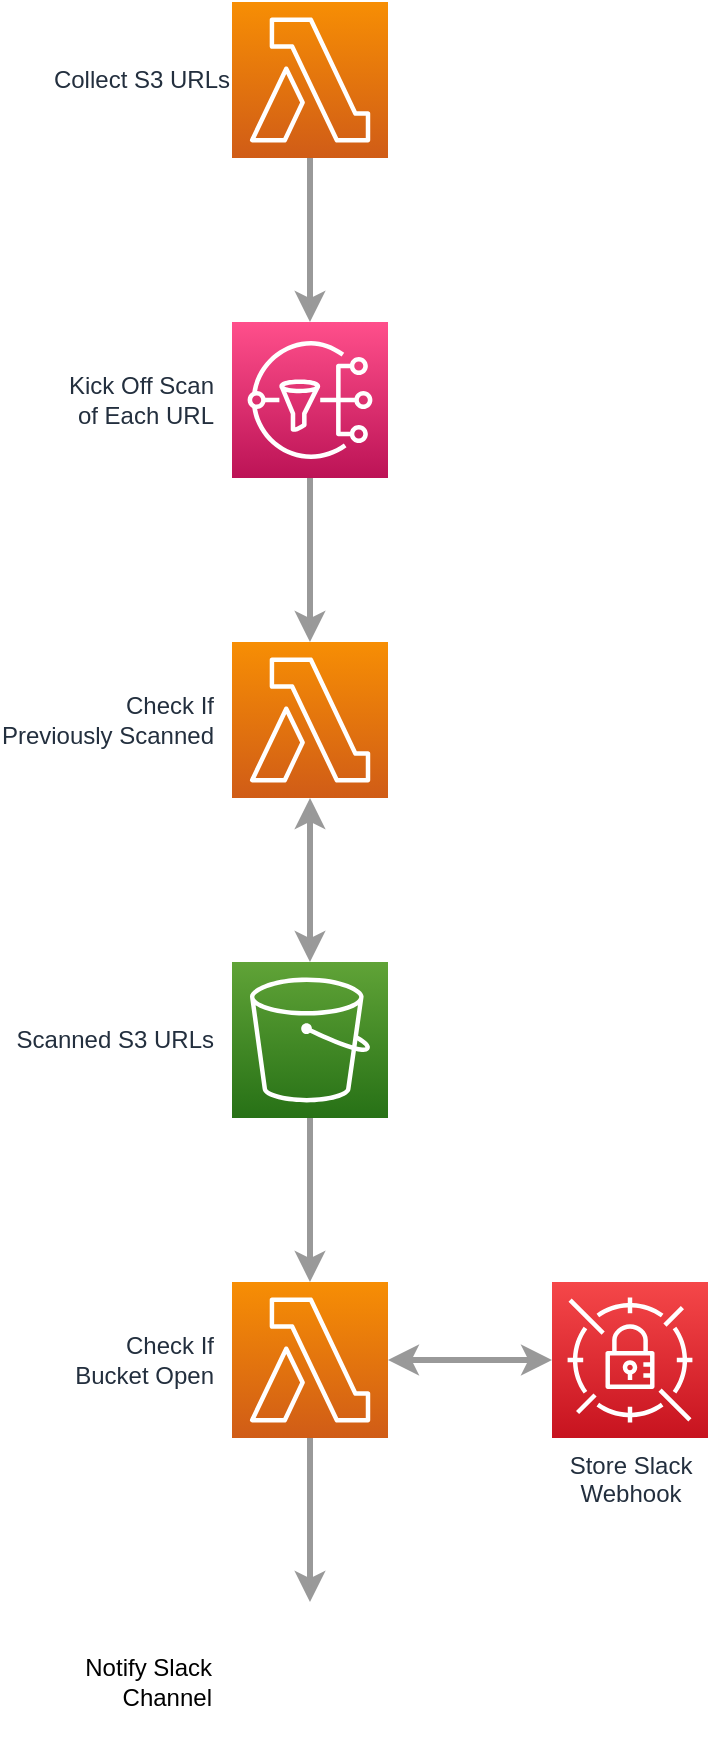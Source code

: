 <mxfile version="15.5.2" type="device"><diagram id="t1wa-UmEXi48U48E4SXc" name="Page-1"><mxGraphModel dx="1426" dy="709" grid="1" gridSize="10" guides="1" tooltips="1" connect="1" arrows="1" fold="1" page="1" pageScale="1" pageWidth="850" pageHeight="1100" math="0" shadow="0"><root><mxCell id="0"/><mxCell id="1" parent="0"/><mxCell id="9i_lKmHwyGKJIHZ6WyC9-20" style="edgeStyle=orthogonalEdgeStyle;rounded=0;orthogonalLoop=1;jettySize=auto;html=1;exitX=0.5;exitY=1;exitDx=0;exitDy=0;exitPerimeter=0;entryX=0.5;entryY=0;entryDx=0;entryDy=0;entryPerimeter=0;startArrow=none;startFill=0;strokeColor=#999999;strokeWidth=3;" edge="1" parent="1" source="9i_lKmHwyGKJIHZ6WyC9-1" target="9i_lKmHwyGKJIHZ6WyC9-2"><mxGeometry relative="1" as="geometry"/></mxCell><mxCell id="9i_lKmHwyGKJIHZ6WyC9-1" value="Collect S3 URLs" style="sketch=0;points=[[0,0,0],[0.25,0,0],[0.5,0,0],[0.75,0,0],[1,0,0],[0,1,0],[0.25,1,0],[0.5,1,0],[0.75,1,0],[1,1,0],[0,0.25,0],[0,0.5,0],[0,0.75,0],[1,0.25,0],[1,0.5,0],[1,0.75,0]];outlineConnect=0;fontColor=#232F3E;gradientColor=#F78E04;gradientDirection=north;fillColor=#D05C17;strokeColor=#ffffff;dashed=0;verticalLabelPosition=middle;verticalAlign=middle;align=right;html=1;fontSize=12;fontStyle=0;aspect=fixed;shape=mxgraph.aws4.resourceIcon;resIcon=mxgraph.aws4.lambda;labelPosition=left;" vertex="1" parent="1"><mxGeometry x="160" y="240" width="78" height="78" as="geometry"/></mxCell><mxCell id="9i_lKmHwyGKJIHZ6WyC9-21" style="edgeStyle=orthogonalEdgeStyle;rounded=0;orthogonalLoop=1;jettySize=auto;html=1;exitX=0.5;exitY=1;exitDx=0;exitDy=0;exitPerimeter=0;entryX=0.5;entryY=0;entryDx=0;entryDy=0;entryPerimeter=0;startArrow=none;startFill=0;strokeColor=#999999;strokeWidth=3;" edge="1" parent="1" source="9i_lKmHwyGKJIHZ6WyC9-2" target="9i_lKmHwyGKJIHZ6WyC9-3"><mxGeometry relative="1" as="geometry"/></mxCell><mxCell id="9i_lKmHwyGKJIHZ6WyC9-2" value="Kick Off Scan&lt;br&gt;of Each URL" style="sketch=0;points=[[0,0,0],[0.25,0,0],[0.5,0,0],[0.75,0,0],[1,0,0],[0,1,0],[0.25,1,0],[0.5,1,0],[0.75,1,0],[1,1,0],[0,0.25,0],[0,0.5,0],[0,0.75,0],[1,0.25,0],[1,0.5,0],[1,0.75,0]];outlineConnect=0;fontColor=#232F3E;gradientColor=#FF4F8B;gradientDirection=north;fillColor=#BC1356;strokeColor=#ffffff;dashed=0;verticalLabelPosition=middle;verticalAlign=middle;align=right;html=1;fontSize=12;fontStyle=0;aspect=fixed;shape=mxgraph.aws4.resourceIcon;resIcon=mxgraph.aws4.sns;labelPosition=left;spacing=10;" vertex="1" parent="1"><mxGeometry x="160" y="400" width="78" height="78" as="geometry"/></mxCell><mxCell id="9i_lKmHwyGKJIHZ6WyC9-19" style="edgeStyle=orthogonalEdgeStyle;rounded=0;orthogonalLoop=1;jettySize=auto;html=1;exitX=0.5;exitY=1;exitDx=0;exitDy=0;exitPerimeter=0;entryX=0.5;entryY=0;entryDx=0;entryDy=0;entryPerimeter=0;startArrow=classic;startFill=1;strokeColor=#999999;strokeWidth=3;" edge="1" parent="1" source="9i_lKmHwyGKJIHZ6WyC9-3" target="9i_lKmHwyGKJIHZ6WyC9-8"><mxGeometry relative="1" as="geometry"/></mxCell><mxCell id="9i_lKmHwyGKJIHZ6WyC9-3" value="Check If&lt;br&gt;Previously Scanned" style="sketch=0;points=[[0,0,0],[0.25,0,0],[0.5,0,0],[0.75,0,0],[1,0,0],[0,1,0],[0.25,1,0],[0.5,1,0],[0.75,1,0],[1,1,0],[0,0.25,0],[0,0.5,0],[0,0.75,0],[1,0.25,0],[1,0.5,0],[1,0.75,0]];outlineConnect=0;fontColor=#232F3E;gradientColor=#F78E04;gradientDirection=north;fillColor=#D05C17;strokeColor=#ffffff;dashed=0;verticalLabelPosition=middle;verticalAlign=middle;align=right;html=1;fontSize=12;fontStyle=0;aspect=fixed;shape=mxgraph.aws4.resourceIcon;resIcon=mxgraph.aws4.lambda;labelPosition=left;spacing=10;" vertex="1" parent="1"><mxGeometry x="160" y="560" width="78" height="78" as="geometry"/></mxCell><mxCell id="9i_lKmHwyGKJIHZ6WyC9-22" style="edgeStyle=orthogonalEdgeStyle;rounded=0;orthogonalLoop=1;jettySize=auto;html=1;exitX=0.5;exitY=1;exitDx=0;exitDy=0;exitPerimeter=0;entryX=0.5;entryY=0;entryDx=0;entryDy=0;entryPerimeter=0;startArrow=none;startFill=0;strokeColor=#999999;strokeWidth=3;" edge="1" parent="1" source="9i_lKmHwyGKJIHZ6WyC9-8" target="9i_lKmHwyGKJIHZ6WyC9-10"><mxGeometry relative="1" as="geometry"/></mxCell><mxCell id="9i_lKmHwyGKJIHZ6WyC9-8" value="Scanned S3 URLs" style="sketch=0;points=[[0,0,0],[0.25,0,0],[0.5,0,0],[0.75,0,0],[1,0,0],[0,1,0],[0.25,1,0],[0.5,1,0],[0.75,1,0],[1,1,0],[0,0.25,0],[0,0.5,0],[0,0.75,0],[1,0.25,0],[1,0.5,0],[1,0.75,0]];outlineConnect=0;fontColor=#232F3E;gradientColor=#60A337;gradientDirection=north;fillColor=#277116;strokeColor=#ffffff;dashed=0;verticalLabelPosition=middle;verticalAlign=middle;align=right;html=1;fontSize=12;fontStyle=0;aspect=fixed;shape=mxgraph.aws4.resourceIcon;resIcon=mxgraph.aws4.s3;labelPosition=left;spacing=10;" vertex="1" parent="1"><mxGeometry x="160" y="720" width="78" height="78" as="geometry"/></mxCell><mxCell id="9i_lKmHwyGKJIHZ6WyC9-18" style="edgeStyle=orthogonalEdgeStyle;rounded=0;orthogonalLoop=1;jettySize=auto;html=1;exitX=1;exitY=0.5;exitDx=0;exitDy=0;exitPerimeter=0;entryX=0;entryY=0.5;entryDx=0;entryDy=0;entryPerimeter=0;startArrow=classic;startFill=1;strokeColor=#999999;strokeWidth=3;" edge="1" parent="1" source="9i_lKmHwyGKJIHZ6WyC9-10" target="9i_lKmHwyGKJIHZ6WyC9-12"><mxGeometry relative="1" as="geometry"/></mxCell><mxCell id="9i_lKmHwyGKJIHZ6WyC9-23" style="edgeStyle=orthogonalEdgeStyle;rounded=0;orthogonalLoop=1;jettySize=auto;html=1;exitX=0.5;exitY=1;exitDx=0;exitDy=0;exitPerimeter=0;entryX=0.5;entryY=0;entryDx=0;entryDy=0;startArrow=none;startFill=0;strokeColor=#999999;strokeWidth=3;" edge="1" parent="1" source="9i_lKmHwyGKJIHZ6WyC9-10" target="9i_lKmHwyGKJIHZ6WyC9-15"><mxGeometry relative="1" as="geometry"/></mxCell><mxCell id="9i_lKmHwyGKJIHZ6WyC9-10" value="Check If&lt;br&gt;Bucket Open" style="sketch=0;points=[[0,0,0],[0.25,0,0],[0.5,0,0],[0.75,0,0],[1,0,0],[0,1,0],[0.25,1,0],[0.5,1,0],[0.75,1,0],[1,1,0],[0,0.25,0],[0,0.5,0],[0,0.75,0],[1,0.25,0],[1,0.5,0],[1,0.75,0]];outlineConnect=0;fontColor=#232F3E;gradientColor=#F78E04;gradientDirection=north;fillColor=#D05C17;strokeColor=#ffffff;dashed=0;verticalLabelPosition=middle;verticalAlign=middle;align=right;html=1;fontSize=12;fontStyle=0;aspect=fixed;shape=mxgraph.aws4.resourceIcon;resIcon=mxgraph.aws4.lambda;labelPosition=left;spacing=10;" vertex="1" parent="1"><mxGeometry x="160" y="880" width="78" height="78" as="geometry"/></mxCell><mxCell id="9i_lKmHwyGKJIHZ6WyC9-12" value="Store Slack&lt;br&gt;Webhook" style="sketch=0;points=[[0,0,0],[0.25,0,0],[0.5,0,0],[0.75,0,0],[1,0,0],[0,1,0],[0.25,1,0],[0.5,1,0],[0.75,1,0],[1,1,0],[0,0.25,0],[0,0.5,0],[0,0.75,0],[1,0.25,0],[1,0.5,0],[1,0.75,0]];outlineConnect=0;fontColor=#232F3E;gradientColor=#F54749;gradientDirection=north;fillColor=#C7131F;strokeColor=#ffffff;dashed=0;verticalLabelPosition=bottom;verticalAlign=top;align=center;html=1;fontSize=12;fontStyle=0;aspect=fixed;shape=mxgraph.aws4.resourceIcon;resIcon=mxgraph.aws4.secrets_manager;" vertex="1" parent="1"><mxGeometry x="320" y="880" width="78" height="78" as="geometry"/></mxCell><mxCell id="9i_lKmHwyGKJIHZ6WyC9-15" value="Notify Slack&lt;br&gt;Channel" style="shape=image;html=1;verticalAlign=middle;verticalLabelPosition=middle;labelBackgroundColor=#ffffff;imageAspect=0;aspect=fixed;image=https://cdn2.iconfinder.com/data/icons/social-media-2285/512/1_Slack_colored_svg-128.png;labelPosition=left;align=right;spacing=10;" vertex="1" parent="1"><mxGeometry x="159" y="1040" width="80" height="80" as="geometry"/></mxCell></root></mxGraphModel></diagram></mxfile>